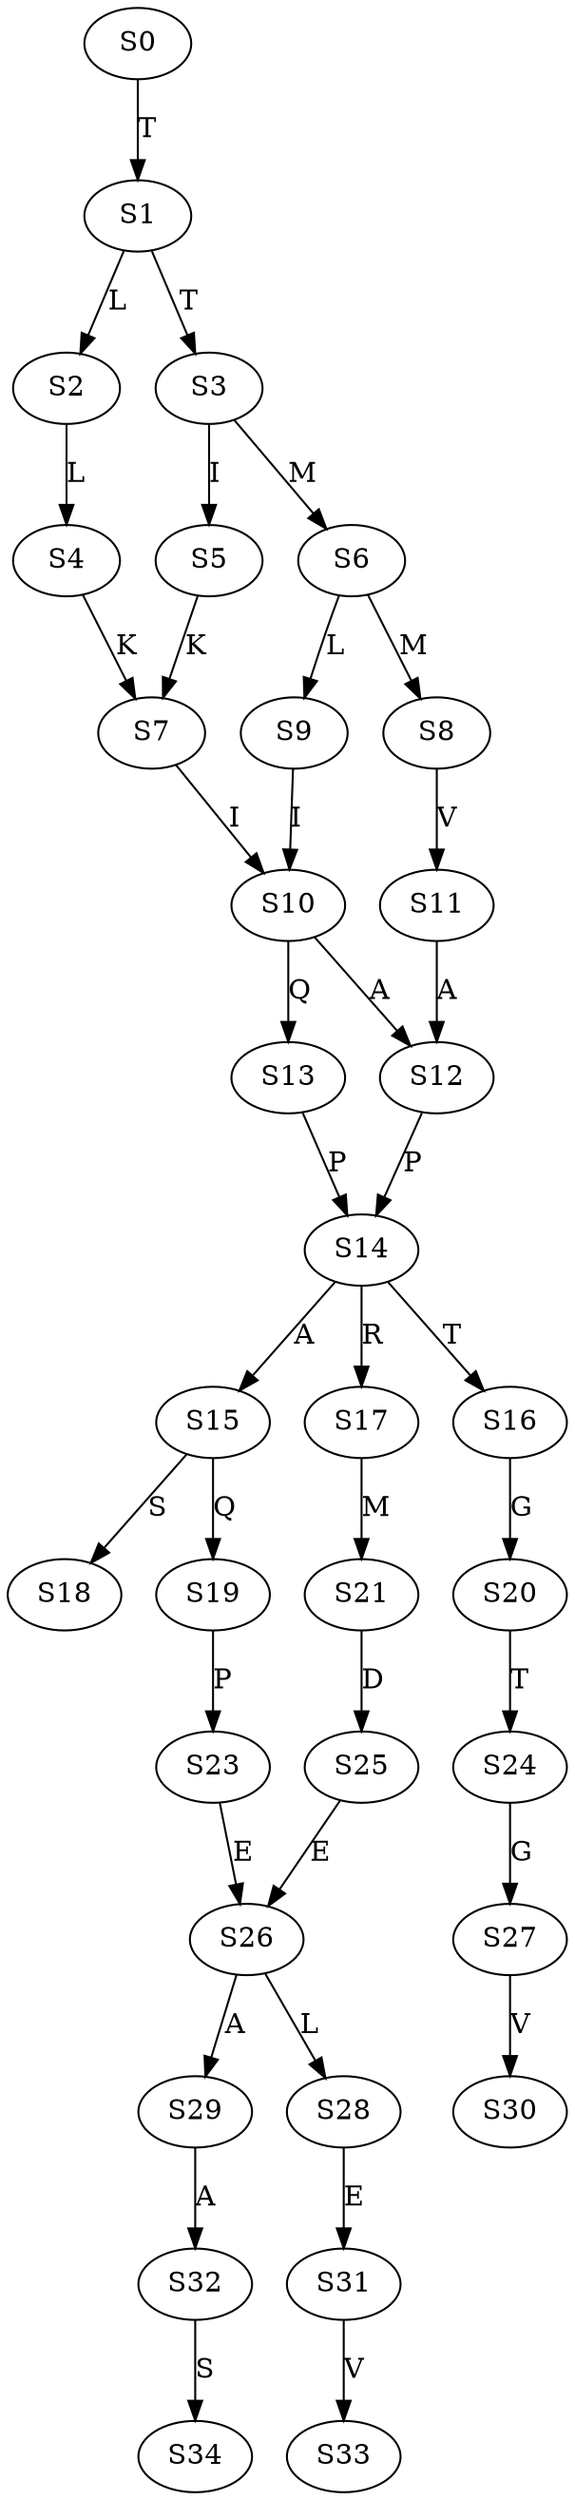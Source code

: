 strict digraph  {
	S0 -> S1 [ label = T ];
	S1 -> S2 [ label = L ];
	S1 -> S3 [ label = T ];
	S2 -> S4 [ label = L ];
	S3 -> S5 [ label = I ];
	S3 -> S6 [ label = M ];
	S4 -> S7 [ label = K ];
	S5 -> S7 [ label = K ];
	S6 -> S8 [ label = M ];
	S6 -> S9 [ label = L ];
	S7 -> S10 [ label = I ];
	S8 -> S11 [ label = V ];
	S9 -> S10 [ label = I ];
	S10 -> S12 [ label = A ];
	S10 -> S13 [ label = Q ];
	S11 -> S12 [ label = A ];
	S12 -> S14 [ label = P ];
	S13 -> S14 [ label = P ];
	S14 -> S15 [ label = A ];
	S14 -> S16 [ label = T ];
	S14 -> S17 [ label = R ];
	S15 -> S18 [ label = S ];
	S15 -> S19 [ label = Q ];
	S16 -> S20 [ label = G ];
	S17 -> S21 [ label = M ];
	S19 -> S23 [ label = P ];
	S20 -> S24 [ label = T ];
	S21 -> S25 [ label = D ];
	S23 -> S26 [ label = E ];
	S24 -> S27 [ label = G ];
	S25 -> S26 [ label = E ];
	S26 -> S28 [ label = L ];
	S26 -> S29 [ label = A ];
	S27 -> S30 [ label = V ];
	S28 -> S31 [ label = E ];
	S29 -> S32 [ label = A ];
	S31 -> S33 [ label = V ];
	S32 -> S34 [ label = S ];
}
